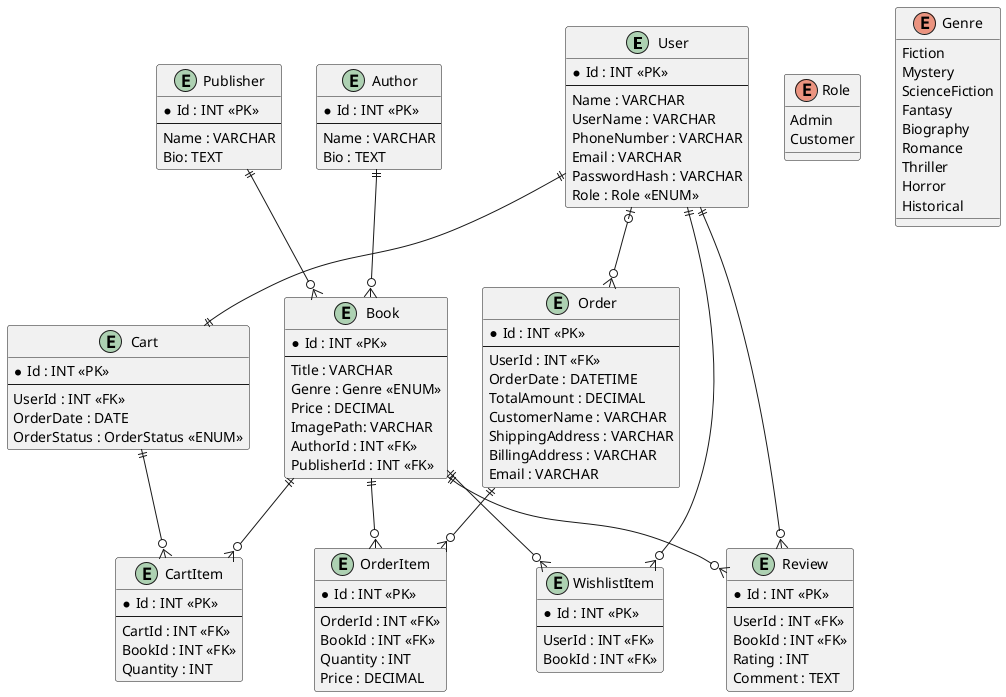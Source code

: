 @startuml

entity "User" as U {
    *Id : INT <<PK>>
    --
    Name : VARCHAR 
    UserName : VARCHAR
    PhoneNumber : VARCHAR
    Email : VARCHAR
    PasswordHash : VARCHAR
    Role : Role <<ENUM>>
}

entity "Book" as B {
    *Id : INT <<PK>>
    --
    Title : VARCHAR
    Genre : Genre <<ENUM>>
    Price : DECIMAL
    ImagePath: VARCHAR
    AuthorId : INT <<FK>>   
    PublisherId : INT <<FK>>
}

entity "Publisher" as P {
    *Id : INT <<PK>>
    --
    Name : VARCHAR
    Bio: TEXT
}

entity "Author" as A {
    *Id : INT <<PK>>
    --
    Name : VARCHAR
    Bio : TEXT
}

entity "WishlistItem" as W {
    *Id : INT <<PK>>
    --
    UserId : INT <<FK>>
    BookId : INT <<FK>>
}

entity "Review" as R {
    *Id : INT <<PK>>
    --
    UserId : INT <<FK>>
    BookId : INT <<FK>>
    Rating : INT
    Comment : TEXT
}

entity "Cart" as C {
    *Id : INT <<PK>>
    --
    UserId : INT <<FK>>
    OrderDate : DATE
    OrderStatus : OrderStatus <<ENUM>>
}

entity "Order" as O {
    *Id : INT <<PK>>                        
    --
    UserId : INT <<FK>>                     
    OrderDate : DATETIME                    
    TotalAmount : DECIMAL                   
    CustomerName : VARCHAR             
    ShippingAddress : VARCHAR          
    BillingAddress : VARCHAR                          
    Email : VARCHAR                    
}

entity "CartItem" as CI {
    *Id : INT <<PK>>
    --
    CartId : INT <<FK>>               
    BookId : INT <<FK>>               
    Quantity : INT                    
}

entity "OrderItem" as OI {
    *Id : INT <<PK>>                   
    --
    OrderId : INT <<FK>>               
    BookId : INT <<FK>>                
    Quantity : INT                     
    Price : DECIMAL                    
}

enum Role {
    Admin
    Customer  
}

enum Genre {
  Fiction
  Mystery
  ScienceFiction
  Fantasy
  Biography
  Romance
  Thriller
  Horror
  Historical
}

U ||--o{ W 
U ||--o{ R

U ||--|| C 
C ||--o{ CI 
B ||--o{ CI 

O ||--o{ OI 
B ||--o{ OI

B ||--o{ W 
B ||--o{ R 
U |o--o{ O
A ||--o{ B
P ||--o{ B 

@enduml
